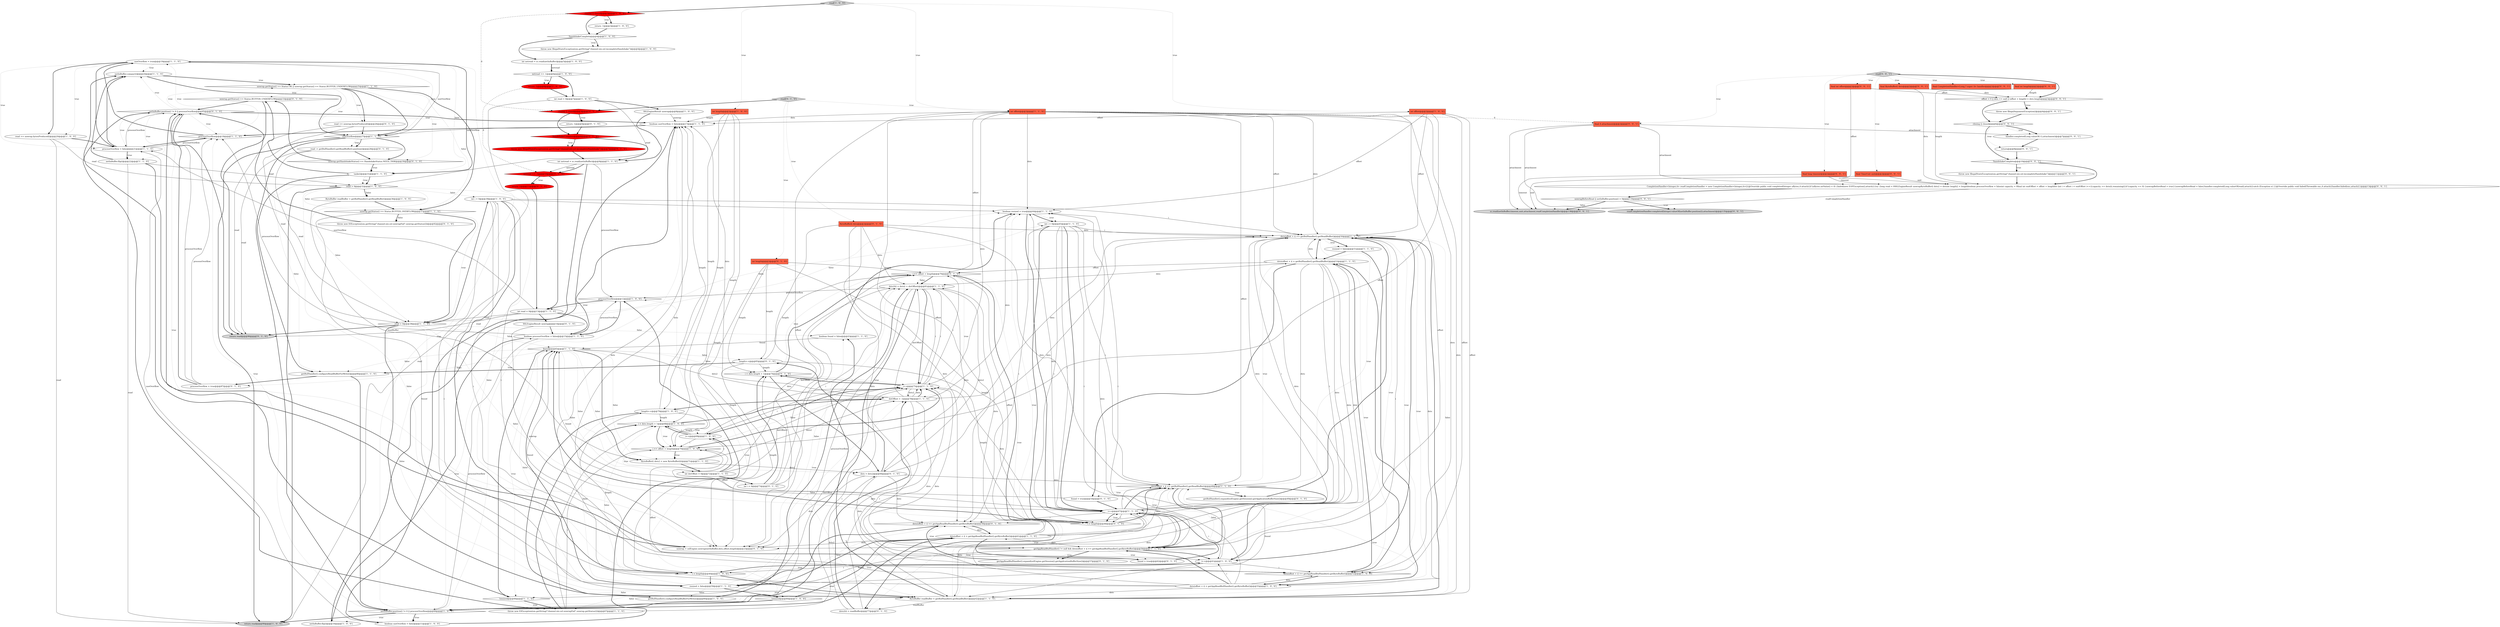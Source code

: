 digraph {
21 [style = filled, label = "useOverflow = true@@@19@@@['1', '1', '0']", fillcolor = white, shape = ellipse image = "AAA0AAABBB1BBB"];
79 [style = filled, label = "unwrap.getStatus() == Status.BUFFER_UNDERFLOW@@@33@@@['0', '1', '0']", fillcolor = white, shape = diamond image = "AAA0AAABBB2BBB"];
51 [style = filled, label = "length++@@@79@@@['1', '0', '0']", fillcolor = white, shape = ellipse image = "AAA0AAABBB1BBB"];
92 [style = filled, label = "unwrap.getHandshakeStatus() == HandshakeStatus.NEED_TASK@@@30@@@['0', '1', '0']", fillcolor = white, shape = diamond image = "AAA0AAABBB2BBB"];
66 [style = filled, label = "SSLEngineResult unwrap@@@8@@@['1', '0', '0']", fillcolor = white, shape = ellipse image = "AAA0AAABBB1BBB"];
99 [style = filled, label = "final ByteBuffer(( dsts@@@2@@@['0', '0', '1']", fillcolor = tomato, shape = box image = "AAA0AAABBB3BBB"];
46 [style = filled, label = "!resized@@@60@@@['1', '0', '0']", fillcolor = white, shape = diamond image = "AAA0AAABBB1BBB"];
68 [style = filled, label = "read -= getBufHandler().getReadBuffer().position()@@@28@@@['0', '1', '0']", fillcolor = white, shape = ellipse image = "AAA0AAABBB2BBB"];
85 [style = filled, label = "length++@@@85@@@['0', '1', '0']", fillcolor = white, shape = ellipse image = "AAA0AAABBB2BBB"];
71 [style = filled, label = "i == offset + length@@@76@@@['0', '1', '0']", fillcolor = white, shape = diamond image = "AAA0AAABBB2BBB"];
18 [style = filled, label = "dsts2(i( = dsts(i + dstOffset(@@@81@@@['1', '1', '0']", fillcolor = white, shape = ellipse image = "AAA0AAABBB1BBB"];
29 [style = filled, label = "netInBuffer.compact()@@@24@@@['1', '1', '0']", fillcolor = white, shape = ellipse image = "AAA0AAABBB1BBB"];
9 [style = filled, label = "boolean useOverflow = false@@@17@@@['1', '1', '0']", fillcolor = white, shape = ellipse image = "AAA0AAABBB1BBB"];
88 [style = filled, label = "SSLEngineResult unwrap@@@14@@@['0', '1', '0']", fillcolor = white, shape = ellipse image = "AAA0AAABBB2BBB"];
55 [style = filled, label = "int length@@@2@@@['1', '0', '0']", fillcolor = tomato, shape = box image = "AAA0AAABBB1BBB"];
19 [style = filled, label = "int i = 0@@@39@@@['1', '0', '0']", fillcolor = white, shape = ellipse image = "AAA0AAABBB1BBB"];
103 [style = filled, label = "final int offset@@@2@@@['0', '0', '1']", fillcolor = tomato, shape = box image = "AAA0AAABBB3BBB"];
52 [style = filled, label = "dsts(offset + i( = getAppReadBufHandler().getByteBuffer()@@@61@@@['1', '1', '0']", fillcolor = white, shape = ellipse image = "AAA0AAABBB1BBB"];
3 [style = filled, label = "boolean resized = true@@@44@@@['1', '1', '0']", fillcolor = white, shape = ellipse image = "AAA0AAABBB1BBB"];
59 [style = filled, label = "processOverflow@@@18@@@['1', '1', '0']", fillcolor = white, shape = diamond image = "AAA0AAABBB1BBB"];
63 [style = filled, label = "int dstOffset = 0@@@72@@@['1', '1', '0']", fillcolor = white, shape = ellipse image = "AAA0AAABBB1BBB"];
23 [style = filled, label = "return -1@@@3@@@['1', '0', '0']", fillcolor = white, shape = ellipse image = "AAA0AAABBB1BBB"];
108 [style = filled, label = "final long timeout@@@2@@@['0', '0', '1']", fillcolor = tomato, shape = box image = "AAA0AAABBB3BBB"];
84 [style = filled, label = "int i = 0@@@73@@@['0', '1', '0']", fillcolor = white, shape = ellipse image = "AAA0AAABBB2BBB"];
36 [style = filled, label = "read > 0@@@32@@@['1', '0', '0']", fillcolor = white, shape = diamond image = "AAA0AAABBB1BBB"];
45 [style = filled, label = "ByteBuffer(( dsts2 = new ByteBuffer((((@@@71@@@['1', '1', '0']", fillcolor = white, shape = ellipse image = "AAA0AAABBB1BBB"];
64 [style = filled, label = "found@@@65@@@['1', '1', '0']", fillcolor = white, shape = diamond image = "AAA0AAABBB1BBB"];
110 [style = filled, label = "handler.completed(Long.valueOf(-1),attachment)@@@7@@@['0', '0', '1']", fillcolor = white, shape = ellipse image = "AAA0AAABBB3BBB"];
83 [style = filled, label = "found = true@@@54@@@['0', '1', '0']", fillcolor = white, shape = ellipse image = "AAA0AAABBB2BBB"];
104 [style = filled, label = "throw new IllegalStateException(sm.getString(\"channel.nio.ssl.incompleteHandshake\"))@@@11@@@['0', '0', '1']", fillcolor = white, shape = ellipse image = "AAA0AAABBB3BBB"];
10 [style = filled, label = "throw new IOException(sm.getString(\"channel.nio.ssl.unwrapFail\",unwrap.getStatus()))@@@67@@@['1', '1', '0']", fillcolor = white, shape = ellipse image = "AAA0AAABBB1BBB"];
94 [style = filled, label = "netInBuffer.position() != 0 || processOverflow@@@95@@@['0', '1', '0']", fillcolor = white, shape = diamond image = "AAA0AAABBB2BBB"];
6 [style = filled, label = "int read = 0@@@7@@@['1', '0', '0']", fillcolor = white, shape = ellipse image = "AAA0AAABBB1BBB"];
15 [style = filled, label = "netInBuffer.flip()@@@16@@@['1', '0', '0']", fillcolor = white, shape = ellipse image = "AAA0AAABBB1BBB"];
82 [style = filled, label = "closing || closed@@@3@@@['0', '1', '0']", fillcolor = red, shape = diamond image = "AAA1AAABBB2BBB"];
86 [style = filled, label = "processOverflow = true@@@87@@@['0', '1', '0']", fillcolor = white, shape = ellipse image = "AAA0AAABBB2BBB"];
111 [style = filled, label = "final CompletionHandler<Long,? super A> handler@@@2@@@['0', '0', '1']", fillcolor = tomato, shape = box image = "AAA0AAABBB3BBB"];
50 [style = filled, label = "throw new IllegalStateException(sm.getString(\"channel.nio.ssl.incompleteHandshake\"))@@@4@@@['1', '0', '0']", fillcolor = white, shape = ellipse image = "AAA0AAABBB1BBB"];
42 [style = filled, label = "int i = 0@@@45@@@['1', '1', '0']", fillcolor = white, shape = ellipse image = "AAA0AAABBB1BBB"];
89 [style = filled, label = "netread == -1@@@10@@@['0', '1', '0']", fillcolor = red, shape = diamond image = "AAA1AAABBB2BBB"];
38 [style = filled, label = "ByteBuffer readBuffer = getBufHandler().getReadBuffer()@@@42@@@['1', '1', '0']", fillcolor = white, shape = ellipse image = "AAA0AAABBB1BBB"];
20 [style = filled, label = "processOverflow@@@12@@@['1', '0', '0']", fillcolor = white, shape = diamond image = "AAA0AAABBB1BBB"];
13 [style = filled, label = "ByteBuffer readBuffer = getBufHandler().getReadBuffer()@@@36@@@['1', '0', '0']", fillcolor = white, shape = ellipse image = "AAA0AAABBB1BBB"];
41 [style = filled, label = "return read@@@90@@@['1', '0', '0']", fillcolor = lightgray, shape = ellipse image = "AAA0AAABBB1BBB"];
56 [style = filled, label = "int offset@@@2@@@['1', '1', '0']", fillcolor = tomato, shape = box image = "AAA0AAABBB1BBB"];
32 [style = filled, label = "dsts(offset + i( == getBufHandler().getReadBuffer()@@@50@@@['1', '1', '0']", fillcolor = white, shape = diamond image = "AAA0AAABBB1BBB"];
70 [style = filled, label = "int length@@@2@@@['0', '1', '0']", fillcolor = tomato, shape = box image = "AAA0AAABBB2BBB"];
80 [style = filled, label = "getAppReadBufHandler().expand(sslEngine.getSession().getApplicationBufferSize())@@@57@@@['0', '1', '0']", fillcolor = white, shape = ellipse image = "AAA0AAABBB2BBB"];
109 [style = filled, label = "throw new IllegalArgumentException()@@@4@@@['0', '0', '1']", fillcolor = white, shape = ellipse image = "AAA0AAABBB3BBB"];
35 [style = filled, label = "i < dsts.length + 1@@@68@@@['1', '0', '0']", fillcolor = white, shape = diamond image = "AAA0AAABBB1BBB"];
72 [style = filled, label = "dsts = dsts2@@@84@@@['0', '1', '0']", fillcolor = white, shape = ellipse image = "AAA0AAABBB2BBB"];
11 [style = filled, label = "i++@@@69@@@['1', '0', '0']", fillcolor = white, shape = ellipse image = "AAA0AAABBB1BBB"];
60 [style = filled, label = "dsts(offset + i( = getBufHandler().getReadBuffer()@@@53@@@['1', '1', '0']", fillcolor = white, shape = ellipse image = "AAA0AAABBB1BBB"];
49 [style = filled, label = "!handshakeComplete@@@4@@@['1', '0', '0']", fillcolor = white, shape = diamond image = "AAA0AAABBB1BBB"];
1 [style = filled, label = "resized = false@@@51@@@['1', '1', '0']", fillcolor = white, shape = ellipse image = "AAA0AAABBB1BBB"];
75 [style = filled, label = "return -1@@@11@@@['0', '1', '0']", fillcolor = red, shape = ellipse image = "AAA1AAABBB2BBB"];
78 [style = filled, label = "unwrap = sslEngine.unwrap(netInBuffer,dsts,offset,length)@@@23@@@['0', '1', '0']", fillcolor = white, shape = ellipse image = "AAA0AAABBB2BBB"];
25 [style = filled, label = "dsts(offset + i( == getAppReadBufHandler().getByteBuffer()@@@52@@@['1', '0', '0']", fillcolor = white, shape = diamond image = "AAA0AAABBB1BBB"];
43 [style = filled, label = "boolean processOverflow = false@@@15@@@['1', '1', '0']", fillcolor = white, shape = ellipse image = "AAA0AAABBB1BBB"];
2 [style = filled, label = "getAppReadBufHandler() != null && dsts(offset + i( == getAppReadBufHandler().getByteBuffer()@@@56@@@['1', '1', '0']", fillcolor = white, shape = diamond image = "AAA0AAABBB1BBB"];
53 [style = filled, label = "closing || closed@@@3@@@['1', '0', '0']", fillcolor = red, shape = diamond image = "AAA1AAABBB1BBB"];
106 [style = filled, label = "return@@@8@@@['0', '0', '1']", fillcolor = white, shape = ellipse image = "AAA0AAABBB3BBB"];
58 [style = filled, label = "dsts(offset + i( = getAppReadBufHandler().getByteBuffer()@@@55@@@['1', '0', '0']", fillcolor = white, shape = ellipse image = "AAA0AAABBB1BBB"];
81 [style = filled, label = "found = true@@@62@@@['0', '1', '0']", fillcolor = white, shape = ellipse image = "AAA0AAABBB2BBB"];
7 [style = filled, label = "netInBuffer.position() != 0 || processOverflow@@@89@@@['1', '0', '0']", fillcolor = white, shape = diamond image = "AAA0AAABBB1BBB"];
4 [style = filled, label = "i++@@@75@@@['1', '1', '0']", fillcolor = white, shape = ellipse image = "AAA0AAABBB1BBB"];
37 [style = filled, label = "unwrap.getStatus() == Status.OK || unwrap.getStatus() == Status.BUFFER_UNDERFLOW@@@25@@@['1', '1', '0']", fillcolor = white, shape = diamond image = "AAA0AAABBB1BBB"];
44 [style = filled, label = "useOverflow@@@27@@@['1', '1', '0']", fillcolor = white, shape = diamond image = "AAA0AAABBB1BBB"];
0 [style = filled, label = "netread == -1@@@6@@@['1', '0', '0']", fillcolor = white, shape = diamond image = "AAA0AAABBB1BBB"];
67 [style = filled, label = "throw new IllegalStateException(sm.getString(\"channel.nio.ssl.incompleteHandshake\"))@@@7@@@['0', '1', '0']", fillcolor = red, shape = ellipse image = "AAA1AAABBB2BBB"];
97 [style = filled, label = "return -1@@@4@@@['0', '1', '0']", fillcolor = white, shape = ellipse image = "AAA0AAABBB2BBB"];
24 [style = filled, label = "int read = 0@@@13@@@['1', '1', '0']", fillcolor = white, shape = ellipse image = "AAA0AAABBB1BBB"];
115 [style = filled, label = "read['0', '0', '1']", fillcolor = lightgray, shape = diamond image = "AAA0AAABBB3BBB"];
113 [style = filled, label = "readCompletionHandler.completed(Integer.valueOf(netInBuffer.position()),attachment)@@@135@@@['0', '0', '1']", fillcolor = lightgray, shape = ellipse image = "AAA0AAABBB3BBB"];
27 [style = filled, label = "int netread = sc.read(netInBuffer)@@@5@@@['1', '0', '0']", fillcolor = white, shape = ellipse image = "AAA0AAABBB1BBB"];
93 [style = filled, label = "throw new IOException(sm.getString(\"channel.nio.ssl.unwrapFail\",unwrap.getStatus()))@@@92@@@['0', '1', '0']", fillcolor = white, shape = ellipse image = "AAA0AAABBB2BBB"];
61 [style = filled, label = "resized = false@@@59@@@['1', '1', '0']", fillcolor = white, shape = ellipse image = "AAA0AAABBB1BBB"];
116 [style = filled, label = "CompletionHandler<Integer,A> readCompletionHandler = new CompletionHandler<Integer,A>(){@Override public void completed(Integer nBytes,A attach){if (nBytes.intValue() < 0) {failed(new EOFException(),attach)}{try {long read = 0SSLEngineResult unwrapByteBuffer(( dsts2 = dstsint length2 = lengthboolean processOverflow = falseint capacity = 0final int endOffset = offset + lengthfor (int i = offset i < endOffset i++){capacity += dsts(i(.remaining()}if (capacity == 0) {unwrapBeforeRead = true}{unwrapBeforeRead = false}handler.completed(Long.valueOf(read),attach)}catch (Exception e) }}@Override public void failed(Throwable exc,A attach){handler.failed(exc,attach)}}@@@13@@@['0', '0', '1']", fillcolor = white, shape = ellipse image = "AAA0AAABBB3BBB"];
100 [style = filled, label = "!handshakeComplete@@@10@@@['0', '0', '1']", fillcolor = white, shape = diamond image = "AAA0AAABBB3BBB"];
30 [style = filled, label = "netInBuffer.flip()@@@22@@@['1', '1', '0']", fillcolor = white, shape = ellipse image = "AAA0AAABBB1BBB"];
114 [style = filled, label = "final A attachment@@@2@@@['0', '0', '1']", fillcolor = tomato, shape = box image = "AAA0AAABBB3BBB"];
112 [style = filled, label = "unwrapBeforeRead || netInBuffer.position() > 0@@@134@@@['0', '0', '1']", fillcolor = white, shape = diamond image = "AAA0AAABBB3BBB"];
28 [style = filled, label = "tasks()@@@31@@@['1', '1', '0']", fillcolor = white, shape = ellipse image = "AAA0AAABBB1BBB"];
69 [style = filled, label = "read += unwrap.bytesProduced()@@@26@@@['0', '1', '0']", fillcolor = white, shape = ellipse image = "AAA0AAABBB2BBB"];
12 [style = filled, label = "i == offset + length@@@70@@@['1', '0', '0']", fillcolor = white, shape = diamond image = "AAA0AAABBB1BBB"];
16 [style = filled, label = "dstOffset = -1@@@78@@@['1', '1', '0']", fillcolor = white, shape = ellipse image = "AAA0AAABBB1BBB"];
5 [style = filled, label = "read['1', '0', '0']", fillcolor = lightgray, shape = diamond image = "AAA0AAABBB1BBB"];
95 [style = filled, label = "i < length@@@46@@@['0', '1', '0']", fillcolor = white, shape = diamond image = "AAA0AAABBB2BBB"];
105 [style = filled, label = "offset < 0 || dsts == null || (offset + length) > dsts.length@@@3@@@['0', '0', '1']", fillcolor = white, shape = diamond image = "AAA0AAABBB3BBB"];
62 [style = filled, label = "boolean found = false@@@43@@@['1', '1', '0']", fillcolor = white, shape = ellipse image = "AAA0AAABBB1BBB"];
65 [style = filled, label = "i++@@@47@@@['1', '1', '0']", fillcolor = white, shape = ellipse image = "AAA0AAABBB1BBB"];
74 [style = filled, label = "!handshakeComplete@@@6@@@['0', '1', '0']", fillcolor = red, shape = diamond image = "AAA1AAABBB2BBB"];
17 [style = filled, label = "boolean useOverflow = false@@@11@@@['1', '0', '0']", fillcolor = white, shape = ellipse image = "AAA0AAABBB1BBB"];
48 [style = filled, label = "i < length@@@40@@@['1', '0', '0']", fillcolor = white, shape = diamond image = "AAA0AAABBB1BBB"];
40 [style = filled, label = "i++@@@41@@@['1', '0', '0']", fillcolor = white, shape = ellipse image = "AAA0AAABBB1BBB"];
54 [style = filled, label = "getBufHandler().configureReadBufferForWrite()@@@86@@@['1', '1', '0']", fillcolor = white, shape = ellipse image = "AAA0AAABBB1BBB"];
8 [style = filled, label = "return -1@@@6@@@['1', '0', '0']", fillcolor = red, shape = ellipse image = "AAA1AAABBB1BBB"];
101 [style = filled, label = "final TimeUnit unit@@@2@@@['0', '0', '1']", fillcolor = tomato, shape = box image = "AAA0AAABBB3BBB"];
39 [style = filled, label = "read > 0@@@38@@@['1', '1', '0']", fillcolor = white, shape = diamond image = "AAA0AAABBB1BBB"];
91 [style = filled, label = "dsts(offset + i( == getAppReadBufHandler().getByteBuffer()@@@58@@@['0', '1', '0']", fillcolor = white, shape = diamond image = "AAA0AAABBB2BBB"];
96 [style = filled, label = "read['0', '1', '0']", fillcolor = lightgray, shape = diamond image = "AAA0AAABBB2BBB"];
98 [style = filled, label = "final int length@@@2@@@['0', '0', '1']", fillcolor = tomato, shape = box image = "AAA0AAABBB3BBB"];
33 [style = filled, label = "int offset@@@2@@@['1', '0', '0']", fillcolor = tomato, shape = box image = "AAA0AAABBB1BBB"];
14 [style = filled, label = "!resized@@@66@@@['1', '1', '0']", fillcolor = white, shape = diamond image = "AAA0AAABBB1BBB"];
34 [style = filled, label = "unwrap.getStatus() == Status.BUFFER_OVERFLOW@@@37@@@['1', '1', '0']", fillcolor = white, shape = diamond image = "AAA0AAABBB1BBB"];
47 [style = filled, label = "dsts(offset + i( == getBufHandler().getReadBuffer()@@@48@@@['1', '1', '0']", fillcolor = white, shape = diamond image = "AAA0AAABBB1BBB"];
87 [style = filled, label = "i < dsts.length + 1@@@74@@@['0', '1', '0']", fillcolor = white, shape = diamond image = "AAA0AAABBB2BBB"];
90 [style = filled, label = "dsts2(i( = readBuffer@@@77@@@['0', '1', '0']", fillcolor = white, shape = ellipse image = "AAA0AAABBB2BBB"];
73 [style = filled, label = "ByteBuffer(( dsts@@@2@@@['0', '1', '0']", fillcolor = tomato, shape = box image = "AAA0AAABBB2BBB"];
107 [style = filled, label = "sc.read(netInBuffer,timeout,unit,attachment,readCompletionHandler)@@@138@@@['0', '0', '1']", fillcolor = lightgray, shape = ellipse image = "AAA0AAABBB3BBB"];
57 [style = filled, label = "processOverflow = false@@@21@@@['1', '1', '0']", fillcolor = white, shape = ellipse image = "AAA0AAABBB1BBB"];
102 [style = filled, label = "closing || closed@@@6@@@['0', '0', '1']", fillcolor = white, shape = diamond image = "AAA0AAABBB3BBB"];
76 [style = filled, label = "return read@@@96@@@['0', '1', '0']", fillcolor = lightgray, shape = ellipse image = "AAA0AAABBB2BBB"];
26 [style = filled, label = "int netread = sc.read(netInBuffer)@@@9@@@['1', '1', '0']", fillcolor = white, shape = ellipse image = "AAA0AAABBB1BBB"];
77 [style = filled, label = "getBufHandler().expand(sslEngine.getSession().getApplicationBufferSize())@@@49@@@['0', '1', '0']", fillcolor = white, shape = ellipse image = "AAA0AAABBB2BBB"];
22 [style = filled, label = "read += unwrap.bytesProduced()@@@20@@@['1', '0', '0']", fillcolor = white, shape = ellipse image = "AAA0AAABBB1BBB"];
31 [style = filled, label = "getBufHandler().configureReadBufferForWrite()@@@80@@@['1', '0', '0']", fillcolor = white, shape = ellipse image = "AAA0AAABBB1BBB"];
72->32 [style = solid, label="dsts"];
74->26 [style = bold, label=""];
62->3 [style = bold, label=""];
10->12 [style = solid, label="i"];
39->19 [style = bold, label=""];
83->64 [style = solid, label="found"];
115->108 [style = dotted, label="true"];
115->99 [style = dotted, label="true"];
72->18 [style = solid, label="dsts"];
44->7 [style = bold, label=""];
59->57 [style = bold, label=""];
56->3 [style = solid, label="dsts"];
40->32 [style = solid, label="i"];
85->54 [style = bold, label=""];
79->76 [style = bold, label=""];
73->47 [style = solid, label="dsts"];
30->78 [style = bold, label=""];
112->107 [style = dotted, label="false"];
4->87 [style = bold, label=""];
115->111 [style = dotted, label="true"];
78->29 [style = bold, label=""];
93->94 [style = bold, label=""];
51->12 [style = solid, label="length"];
46->7 [style = bold, label=""];
16->18 [style = solid, label="dstOffset"];
65->95 [style = solid, label="i"];
62->64 [style = solid, label="found"];
23->49 [style = bold, label=""];
60->65 [style = solid, label="i"];
44->68 [style = dotted, label="true"];
27->0 [style = bold, label=""];
36->41 [style = bold, label=""];
45->16 [style = solid, label="dsts2"];
75->24 [style = bold, label=""];
16->3 [style = solid, label="dsts"];
19->3 [style = solid, label="i"];
72->2 [style = solid, label="dsts"];
94->78 [style = dotted, label="true"];
70->78 [style = solid, label="length"];
58->2 [style = bold, label=""];
47->60 [style = dotted, label="true"];
19->32 [style = solid, label="i"];
32->58 [style = dotted, label="true"];
64->45 [style = bold, label=""];
47->83 [style = dotted, label="true"];
21->22 [style = bold, label=""];
53->82 [style = dashed, label="0"];
94->9 [style = bold, label=""];
24->88 [style = bold, label=""];
44->41 [style = bold, label=""];
5->53 [style = bold, label=""];
33->32 [style = solid, label="offset"];
7->17 [style = dotted, label="true"];
30->41 [style = solid, label="read"];
87->71 [style = dotted, label="true"];
59->21 [style = bold, label=""];
97->74 [style = bold, label=""];
7->59 [style = dotted, label="true"];
79->94 [style = bold, label=""];
58->38 [style = solid, label="dsts"];
112->113 [style = dotted, label="true"];
7->17 [style = bold, label=""];
71->90 [style = bold, label=""];
50->27 [style = bold, label=""];
12->4 [style = dotted, label="false"];
56->47 [style = solid, label="offset"];
115->103 [style = dotted, label="true"];
57->30 [style = dotted, label="true"];
99->116 [style = solid, label="dsts"];
61->14 [style = dotted, label="false"];
40->48 [style = solid, label="i"];
2->80 [style = bold, label=""];
19->48 [style = solid, label="i"];
48->40 [style = dotted, label="true"];
16->4 [style = solid, label="dsts"];
8->89 [style = dashed, label="0"];
40->3 [style = solid, label="i"];
36->13 [style = bold, label=""];
24->39 [style = solid, label="read"];
92->79 [style = bold, label=""];
95->65 [style = dotted, label="true"];
70->87 [style = solid, label="length"];
39->64 [style = dotted, label="false"];
39->42 [style = dotted, label="false"];
54->86 [style = bold, label=""];
91->61 [style = dotted, label="true"];
114->107 [style = solid, label="attachment"];
43->59 [style = solid, label="processOverflow"];
16->25 [style = solid, label="dsts"];
100->104 [style = dotted, label="true"];
52->71 [style = solid, label="offset"];
56->91 [style = solid, label="offset"];
13->45 [style = solid, label="readBuffer"];
35->11 [style = dotted, label="true"];
55->48 [style = solid, label="length"];
11->35 [style = bold, label=""];
72->91 [style = solid, label="dsts"];
38->47 [style = dotted, label="true"];
40->25 [style = solid, label="i"];
24->76 [style = solid, label="read"];
42->95 [style = bold, label=""];
2->65 [style = bold, label=""];
64->14 [style = dotted, label="true"];
81->64 [style = solid, label="found"];
45->72 [style = solid, label="dsts2"];
47->61 [style = solid, label="found"];
60->83 [style = bold, label=""];
101->116 [style = solid, label="unit"];
86->59 [style = solid, label="processOverflow"];
22->36 [style = solid, label="read"];
116->107 [style = solid, label="readCompletionHandler"];
61->46 [style = dotted, label="true"];
71->18 [style = bold, label=""];
52->91 [style = solid, label="dsts"];
4->71 [style = solid, label="i"];
57->29 [style = bold, label=""];
6->36 [style = solid, label="read"];
8->6 [style = bold, label=""];
48->61 [style = bold, label=""];
3->65 [style = bold, label=""];
30->29 [style = bold, label=""];
58->4 [style = solid, label="dsts"];
4->87 [style = solid, label="i"];
42->65 [style = solid, label="i"];
36->13 [style = dotted, label="false"];
94->57 [style = dotted, label="true"];
82->74 [style = bold, label=""];
64->86 [style = dotted, label="false"];
71->18 [style = dotted, label="false"];
38->62 [style = bold, label=""];
0->8 [style = bold, label=""];
61->51 [style = dotted, label="false"];
29->44 [style = bold, label=""];
64->85 [style = dotted, label="false"];
33->25 [style = solid, label="offset"];
35->12 [style = bold, label=""];
68->76 [style = solid, label="read"];
2->91 [style = dotted, label="true"];
3->42 [style = dotted, label="true"];
4->16 [style = solid, label="dsts2"];
65->38 [style = solid, label="dsts"];
11->4 [style = solid, label="i"];
61->52 [style = bold, label=""];
14->10 [style = bold, label=""];
58->25 [style = solid, label="dsts"];
21->22 [style = dotted, label="true"];
33->3 [style = solid, label="offset"];
5->33 [style = dotted, label="true"];
94->37 [style = dotted, label="true"];
64->54 [style = dotted, label="false"];
19->25 [style = solid, label="i"];
56->32 [style = solid, label="offset"];
44->68 [style = bold, label=""];
57->30 [style = bold, label=""];
71->90 [style = dotted, label="true"];
102->110 [style = dotted, label="true"];
64->14 [style = bold, label=""];
70->85 [style = solid, label="length"];
80->91 [style = bold, label=""];
52->18 [style = solid, label="dsts"];
45->11 [style = solid, label="i"];
54->7 [style = bold, label=""];
72->78 [style = solid, label="dsts"];
88->43 [style = bold, label=""];
21->57 [style = bold, label=""];
34->93 [style = bold, label=""];
4->18 [style = solid, label="i"];
100->104 [style = bold, label=""];
65->32 [style = solid, label="i"];
42->2 [style = solid, label="i"];
85->78 [style = solid, label="length"];
42->65 [style = bold, label=""];
49->50 [style = bold, label=""];
61->35 [style = dotted, label="false"];
63->84 [style = bold, label=""];
47->32 [style = dotted, label="true"];
115->98 [style = dotted, label="true"];
52->2 [style = solid, label="dsts"];
56->38 [style = solid, label="dsts"];
36->48 [style = dotted, label="false"];
90->4 [style = solid, label="i"];
56->32 [style = solid, label="dsts"];
32->40 [style = bold, label=""];
32->1 [style = bold, label=""];
106->100 [style = bold, label=""];
61->64 [style = dotted, label="false"];
53->23 [style = bold, label=""];
7->41 [style = bold, label=""];
28->79 [style = bold, label=""];
64->45 [style = dotted, label="false"];
16->4 [style = bold, label=""];
32->1 [style = dotted, label="true"];
89->75 [style = dotted, label="true"];
37->44 [style = dotted, label="true"];
73->78 [style = solid, label="dsts"];
65->32 [style = solid, label="dsts"];
109->102 [style = bold, label=""];
46->52 [style = dotted, label="true"];
4->11 [style = solid, label="i"];
2->61 [style = solid, label="found"];
71->16 [style = dotted, label="true"];
14->4 [style = solid, label="dstOffset"];
35->16 [style = bold, label=""];
17->57 [style = solid, label="useOverflow"];
89->24 [style = bold, label=""];
112->113 [style = bold, label=""];
5->56 [style = dotted, label="true"];
65->4 [style = solid, label="dsts"];
87->4 [style = dotted, label="true"];
60->2 [style = solid, label="dsts"];
31->18 [style = bold, label=""];
69->76 [style = solid, label="read"];
2->40 [style = bold, label=""];
7->9 [style = dotted, label="true"];
64->72 [style = dotted, label="false"];
19->40 [style = solid, label="i"];
96->70 [style = dotted, label="true"];
58->3 [style = solid, label="dsts"];
14->10 [style = dotted, label="true"];
56->71 [style = solid, label="offset"];
7->20 [style = dotted, label="true"];
73->18 [style = solid, label="dsts"];
83->65 [style = bold, label=""];
38->3 [style = dotted, label="true"];
87->72 [style = bold, label=""];
39->3 [style = dotted, label="false"];
21->44 [style = dotted, label="true"];
43->15 [style = bold, label=""];
65->47 [style = solid, label="i"];
69->39 [style = solid, label="read"];
65->12 [style = solid, label="offset"];
26->89 [style = solid, label="netread"];
95->47 [style = bold, label=""];
56->4 [style = solid, label="dsts"];
70->95 [style = solid, label="length"];
51->31 [style = bold, label=""];
5->55 [style = dotted, label="true"];
115->114 [style = dotted, label="true"];
44->92 [style = bold, label=""];
33->38 [style = solid, label="offset"];
108->107 [style = solid, label="timeout"];
7->43 [style = dotted, label="true"];
42->95 [style = solid, label="i"];
25->60 [style = bold, label=""];
43->20 [style = solid, label="processOverflow"];
94->76 [style = bold, label=""];
16->51 [style = bold, label=""];
82->97 [style = bold, label=""];
55->35 [style = solid, label="length"];
65->47 [style = bold, label=""];
73->32 [style = solid, label="dsts"];
6->41 [style = solid, label="read"];
38->32 [style = dotted, label="false"];
10->35 [style = bold, label=""];
101->107 [style = solid, label="unit"];
47->2 [style = dotted, label="false"];
52->47 [style = solid, label="dsts"];
16->38 [style = solid, label="dsts"];
58->9 [style = solid, label="dsts"];
65->2 [style = solid, label="i"];
21->28 [style = bold, label=""];
14->94 [style = bold, label=""];
11->35 [style = solid, label="i"];
74->67 [style = bold, label=""];
82->97 [style = dotted, label="true"];
9->44 [style = solid, label="useOverflow"];
27->0 [style = solid, label="netread"];
99->105 [style = solid, label="dsts"];
60->18 [style = solid, label="dsts"];
21->57 [style = dotted, label="true"];
37->92 [style = dotted, label="true"];
36->61 [style = dotted, label="false"];
56->78 [style = solid, label="offset"];
20->43 [style = bold, label=""];
12->63 [style = dotted, label="true"];
65->3 [style = solid, label="dsts"];
63->18 [style = solid, label="dstOffset"];
96->73 [style = dotted, label="true"];
73->91 [style = solid, label="dsts"];
26->20 [style = solid, label="processOverflow"];
28->36 [style = bold, label=""];
94->30 [style = dotted, label="true"];
20->24 [style = dotted, label="true"];
64->16 [style = solid, label="dsts2"];
40->38 [style = solid, label="i"];
32->2 [style = dotted, label="true"];
90->16 [style = bold, label=""];
61->10 [style = dotted, label="false"];
58->40 [style = solid, label="i"];
84->18 [style = solid, label="i"];
67->26 [style = bold, label=""];
37->79 [style = dotted, label="true"];
65->91 [style = solid, label="i"];
0->8 [style = dotted, label="true"];
51->35 [style = solid, label="length"];
61->18 [style = dotted, label="false"];
18->4 [style = bold, label=""];
11->12 [style = solid, label="i"];
36->39 [style = dotted, label="false"];
38->65 [style = dotted, label="true"];
86->94 [style = solid, label="processOverflow"];
52->7 [style = bold, label=""];
60->47 [style = solid, label="dsts"];
73->2 [style = solid, label="dsts"];
7->21 [style = dotted, label="true"];
114->113 [style = solid, label="attachment"];
68->39 [style = solid, label="read"];
98->105 [style = solid, label="length"];
10->35 [style = solid, label="i"];
57->94 [style = solid, label="processOverflow"];
84->87 [style = solid, label="i"];
49->50 [style = dotted, label="true"];
42->32 [style = solid, label="i"];
7->15 [style = dotted, label="true"];
39->62 [style = dotted, label="false"];
43->9 [style = bold, label=""];
3->42 [style = bold, label=""];
47->77 [style = bold, label=""];
108->116 [style = solid, label="timeout"];
60->58 [style = bold, label=""];
10->94 [style = bold, label=""];
26->89 [style = bold, label=""];
94->59 [style = dotted, label="true"];
34->93 [style = dotted, label="false"];
34->39 [style = bold, label=""];
55->9 [style = solid, label="length"];
60->32 [style = solid, label="dsts"];
65->9 [style = solid, label="dsts"];
103->116 [style = solid, label="offset"];
59->21 [style = dotted, label="true"];
74->67 [style = dotted, label="true"];
1->60 [style = bold, label=""];
21->44 [style = solid, label="useOverflow"];
39->38 [style = dotted, label="false"];
42->91 [style = solid, label="i"];
112->107 [style = bold, label=""];
58->32 [style = solid, label="dsts"];
42->47 [style = solid, label="i"];
19->48 [style = bold, label=""];
56->9 [style = solid, label="dsts"];
58->12 [style = solid, label="offset"];
49->27 [style = bold, label=""];
46->52 [style = bold, label=""];
94->29 [style = dotted, label="true"];
18->20 [style = solid, label="processOverflow"];
69->44 [style = bold, label=""];
98->116 [style = solid, label="length"];
28->54 [style = dotted, label="false"];
53->49 [style = bold, label=""];
61->31 [style = dotted, label="false"];
102->110 [style = bold, label=""];
55->12 [style = solid, label="length"];
48->38 [style = bold, label=""];
84->87 [style = bold, label=""];
12->45 [style = dotted, label="true"];
65->40 [style = solid, label="i"];
56->2 [style = solid, label="offset"];
18->7 [style = solid, label="processOverflow"];
70->71 [style = solid, label="length"];
18->4 [style = solid, label="i"];
39->76 [style = bold, label=""];
20->24 [style = bold, label=""];
12->45 [style = bold, label=""];
33->12 [style = solid, label="offset"];
66->26 [style = bold, label=""];
56->25 [style = solid, label="dsts"];
96->56 [style = dotted, label="true"];
30->36 [style = solid, label="read"];
61->46 [style = bold, label=""];
24->43 [style = bold, label=""];
35->12 [style = dotted, label="true"];
51->9 [style = solid, label="length"];
2->81 [style = dotted, label="true"];
61->64 [style = bold, label=""];
64->63 [style = dotted, label="false"];
21->28 [style = dotted, label="false"];
6->66 [style = bold, label=""];
32->25 [style = dotted, label="true"];
25->60 [style = dotted, label="true"];
102->106 [style = dotted, label="true"];
22->57 [style = bold, label=""];
25->58 [style = bold, label=""];
39->38 [style = bold, label=""];
60->78 [style = solid, label="dsts"];
17->20 [style = bold, label=""];
90->72 [style = solid, label="dsts2"];
16->9 [style = solid, label="dsts"];
37->34 [style = dotted, label="false"];
13->34 [style = bold, label=""];
45->63 [style = bold, label=""];
72->47 [style = solid, label="dsts"];
26->17 [style = bold, label=""];
105->109 [style = bold, label=""];
21->29 [style = dotted, label="true"];
68->92 [style = bold, label=""];
28->54 [style = bold, label=""];
102->100 [style = bold, label=""];
28->36 [style = dotted, label="true"];
65->25 [style = solid, label="dsts"];
94->9 [style = dotted, label="true"];
105->109 [style = dotted, label="true"];
38->32 [style = bold, label=""];
100->116 [style = bold, label=""];
18->72 [style = solid, label="dsts2"];
103->105 [style = solid, label="offset"];
55->51 [style = solid, label="length"];
15->9 [style = bold, label=""];
65->95 [style = bold, label=""];
52->81 [style = bold, label=""];
47->2 [style = bold, label=""];
87->71 [style = bold, label=""];
104->116 [style = bold, label=""];
77->32 [style = bold, label=""];
96->82 [style = bold, label=""];
18->7 [style = bold, label=""];
114->110 [style = solid, label="attachment"];
43->7 [style = solid, label="processOverflow"];
60->91 [style = solid, label="dsts"];
63->11 [style = bold, label=""];
38->62 [style = dotted, label="true"];
85->95 [style = solid, label="length"];
47->40 [style = bold, label=""];
2->52 [style = dotted, label="true"];
88->78 [style = solid, label="unwrap"];
29->37 [style = bold, label=""];
89->75 [style = bold, label=""];
92->28 [style = dotted, label="true"];
51->48 [style = solid, label="length"];
34->39 [style = dotted, label="true"];
84->71 [style = solid, label="i"];
37->69 [style = dotted, label="true"];
95->47 [style = dotted, label="true"];
72->85 [style = bold, label=""];
66->9 [style = solid, label="unwrap"];
36->19 [style = dotted, label="false"];
32->60 [style = bold, label=""];
24->57 [style = solid, label="useOverflow"];
2->80 [style = dotted, label="true"];
81->65 [style = bold, label=""];
52->65 [style = solid, label="i"];
114->116 [style = solid, label="attachment"];
9->59 [style = bold, label=""];
37->69 [style = bold, label=""];
95->64 [style = bold, label=""];
37->44 [style = bold, label=""];
61->16 [style = dotted, label="false"];
64->84 [style = dotted, label="false"];
36->34 [style = dotted, label="false"];
52->78 [style = solid, label="dsts"];
39->95 [style = dotted, label="false"];
16->32 [style = solid, label="dsts"];
91->52 [style = bold, label=""];
47->77 [style = dotted, label="true"];
19->38 [style = solid, label="i"];
53->23 [style = dotted, label="true"];
60->71 [style = solid, label="offset"];
48->38 [style = dotted, label="true"];
1->25 [style = bold, label=""];
105->102 [style = bold, label=""];
34->61 [style = solid, label="found"];
57->59 [style = solid, label="processOverflow"];
110->106 [style = bold, label=""];
40->48 [style = bold, label=""];
0->6 [style = bold, label=""];
22->41 [style = solid, label="read"];
64->87 [style = dotted, label="false"];
85->71 [style = solid, label="length"];
10->4 [style = solid, label="i"];
63->4 [style = solid, label="dstOffset"];
29->37 [style = dotted, label="true"];
56->114 [style = dashed, label="0"];
52->32 [style = solid, label="dsts"];
38->90 [style = solid, label="readBuffer"];
12->4 [style = bold, label=""];
86->94 [style = bold, label=""];
116->112 [style = bold, label=""];
37->34 [style = bold, label=""];
115->101 [style = dotted, label="true"];
91->61 [style = bold, label=""];
85->87 [style = solid, label="length"];
115->105 [style = bold, label=""];
92->28 [style = bold, label=""];
4->11 [style = bold, label=""];
33->9 [style = solid, label="offset"];
}
